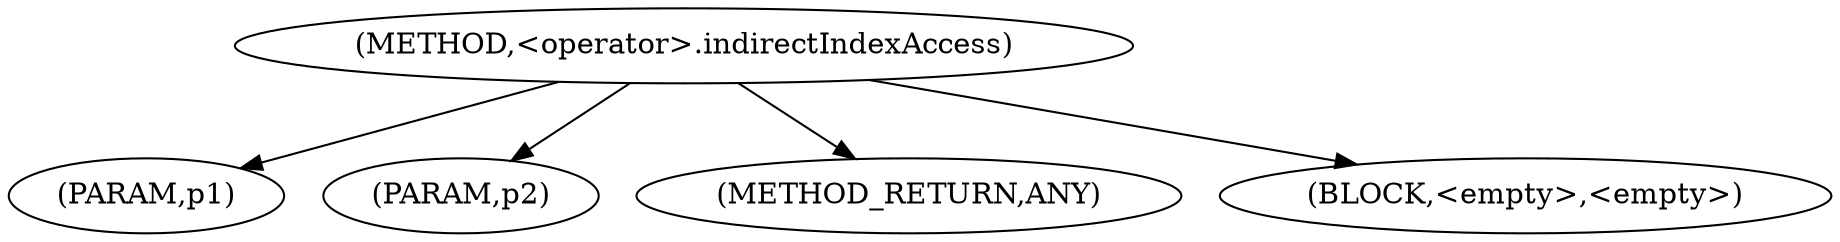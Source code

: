 digraph "&lt;operator&gt;.indirectIndexAccess" {  
"99879" [label = <(METHOD,&lt;operator&gt;.indirectIndexAccess)> ]
"99880" [label = <(PARAM,p1)> ]
"99881" [label = <(PARAM,p2)> ]
"99882" [label = <(METHOD_RETURN,ANY)> ]
"99883" [label = <(BLOCK,&lt;empty&gt;,&lt;empty&gt;)> ]
  "99879" -> "99882" 
  "99879" -> "99880" 
  "99879" -> "99883" 
  "99879" -> "99881" 
}
